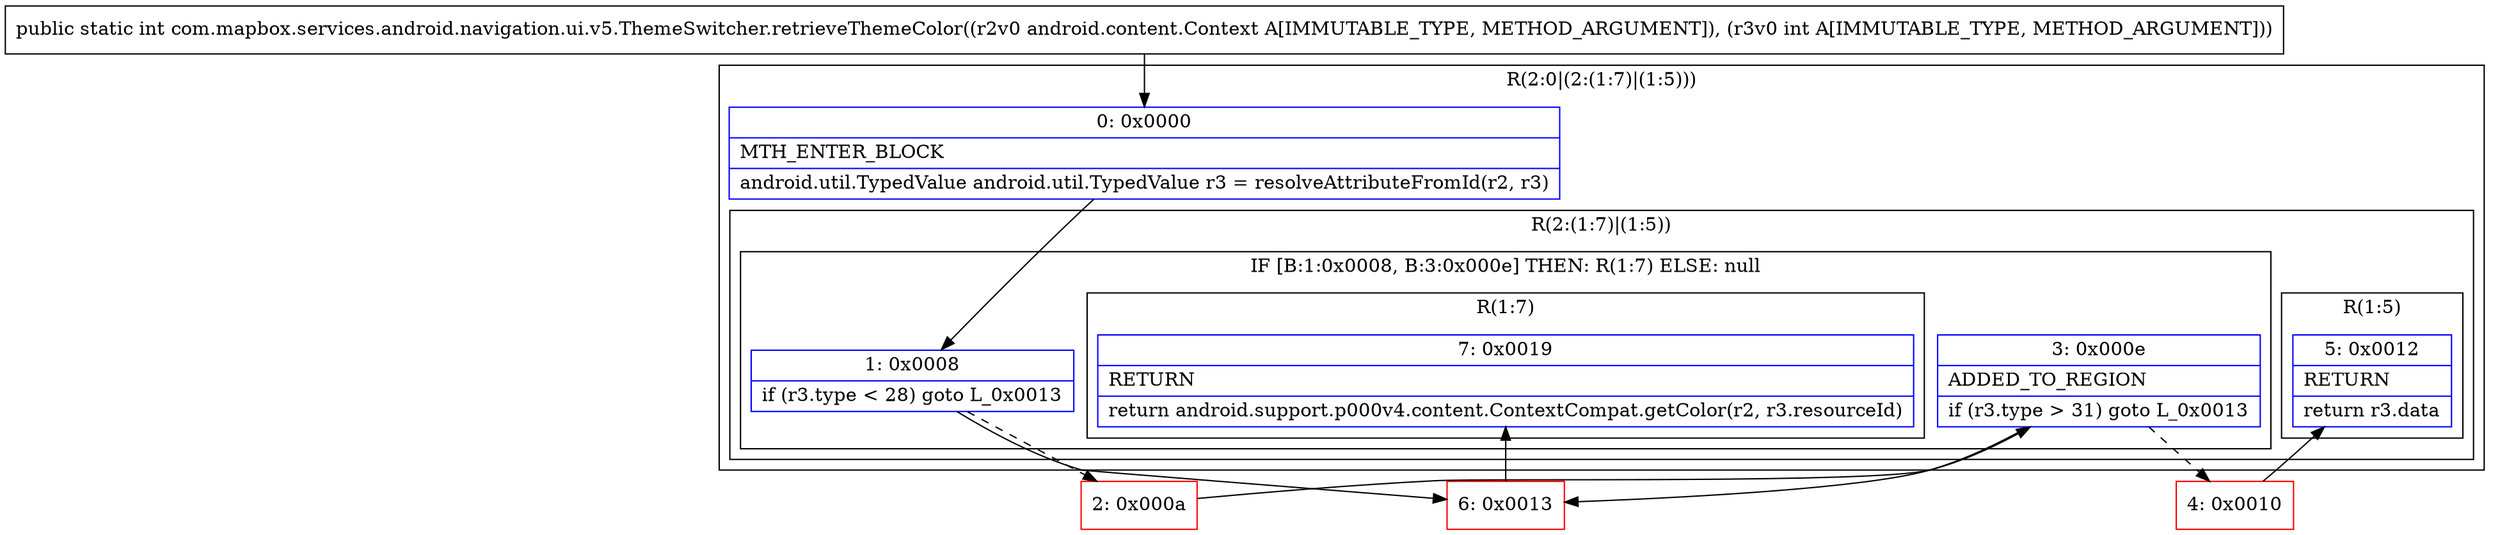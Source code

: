 digraph "CFG forcom.mapbox.services.android.navigation.ui.v5.ThemeSwitcher.retrieveThemeColor(Landroid\/content\/Context;I)I" {
subgraph cluster_Region_410387667 {
label = "R(2:0|(2:(1:7)|(1:5)))";
node [shape=record,color=blue];
Node_0 [shape=record,label="{0\:\ 0x0000|MTH_ENTER_BLOCK\l|android.util.TypedValue android.util.TypedValue r3 = resolveAttributeFromId(r2, r3)\l}"];
subgraph cluster_Region_1996855366 {
label = "R(2:(1:7)|(1:5))";
node [shape=record,color=blue];
subgraph cluster_IfRegion_1338862159 {
label = "IF [B:1:0x0008, B:3:0x000e] THEN: R(1:7) ELSE: null";
node [shape=record,color=blue];
Node_1 [shape=record,label="{1\:\ 0x0008|if (r3.type \< 28) goto L_0x0013\l}"];
Node_3 [shape=record,label="{3\:\ 0x000e|ADDED_TO_REGION\l|if (r3.type \> 31) goto L_0x0013\l}"];
subgraph cluster_Region_366474114 {
label = "R(1:7)";
node [shape=record,color=blue];
Node_7 [shape=record,label="{7\:\ 0x0019|RETURN\l|return android.support.p000v4.content.ContextCompat.getColor(r2, r3.resourceId)\l}"];
}
}
subgraph cluster_Region_591959729 {
label = "R(1:5)";
node [shape=record,color=blue];
Node_5 [shape=record,label="{5\:\ 0x0012|RETURN\l|return r3.data\l}"];
}
}
}
Node_2 [shape=record,color=red,label="{2\:\ 0x000a}"];
Node_4 [shape=record,color=red,label="{4\:\ 0x0010}"];
Node_6 [shape=record,color=red,label="{6\:\ 0x0013}"];
MethodNode[shape=record,label="{public static int com.mapbox.services.android.navigation.ui.v5.ThemeSwitcher.retrieveThemeColor((r2v0 android.content.Context A[IMMUTABLE_TYPE, METHOD_ARGUMENT]), (r3v0 int A[IMMUTABLE_TYPE, METHOD_ARGUMENT])) }"];
MethodNode -> Node_0;
Node_0 -> Node_1;
Node_1 -> Node_2[style=dashed];
Node_1 -> Node_6;
Node_3 -> Node_4[style=dashed];
Node_3 -> Node_6;
Node_2 -> Node_3;
Node_4 -> Node_5;
Node_6 -> Node_7;
}

